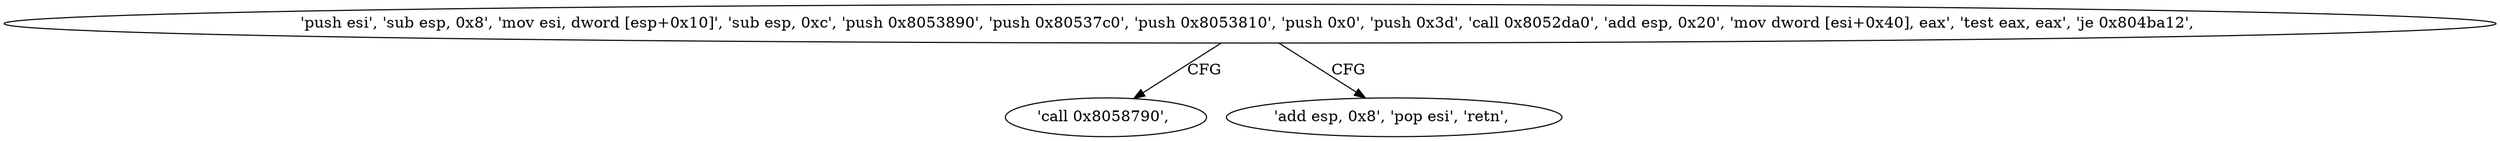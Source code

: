digraph "func" {
"134527456" [label = "'push esi', 'sub esp, 0x8', 'mov esi, dword [esp+0x10]', 'sub esp, 0xc', 'push 0x8053890', 'push 0x80537c0', 'push 0x8053810', 'push 0x0', 'push 0x3d', 'call 0x8052da0', 'add esp, 0x20', 'mov dword [esi+0x40], eax', 'test eax, eax', 'je 0x804ba12', " ]
"134527506" [label = "'call 0x8058790', " ]
"134527501" [label = "'add esp, 0x8', 'pop esi', 'retn', " ]
"134527456" -> "134527506" [ label = "CFG" ]
"134527456" -> "134527501" [ label = "CFG" ]
}
